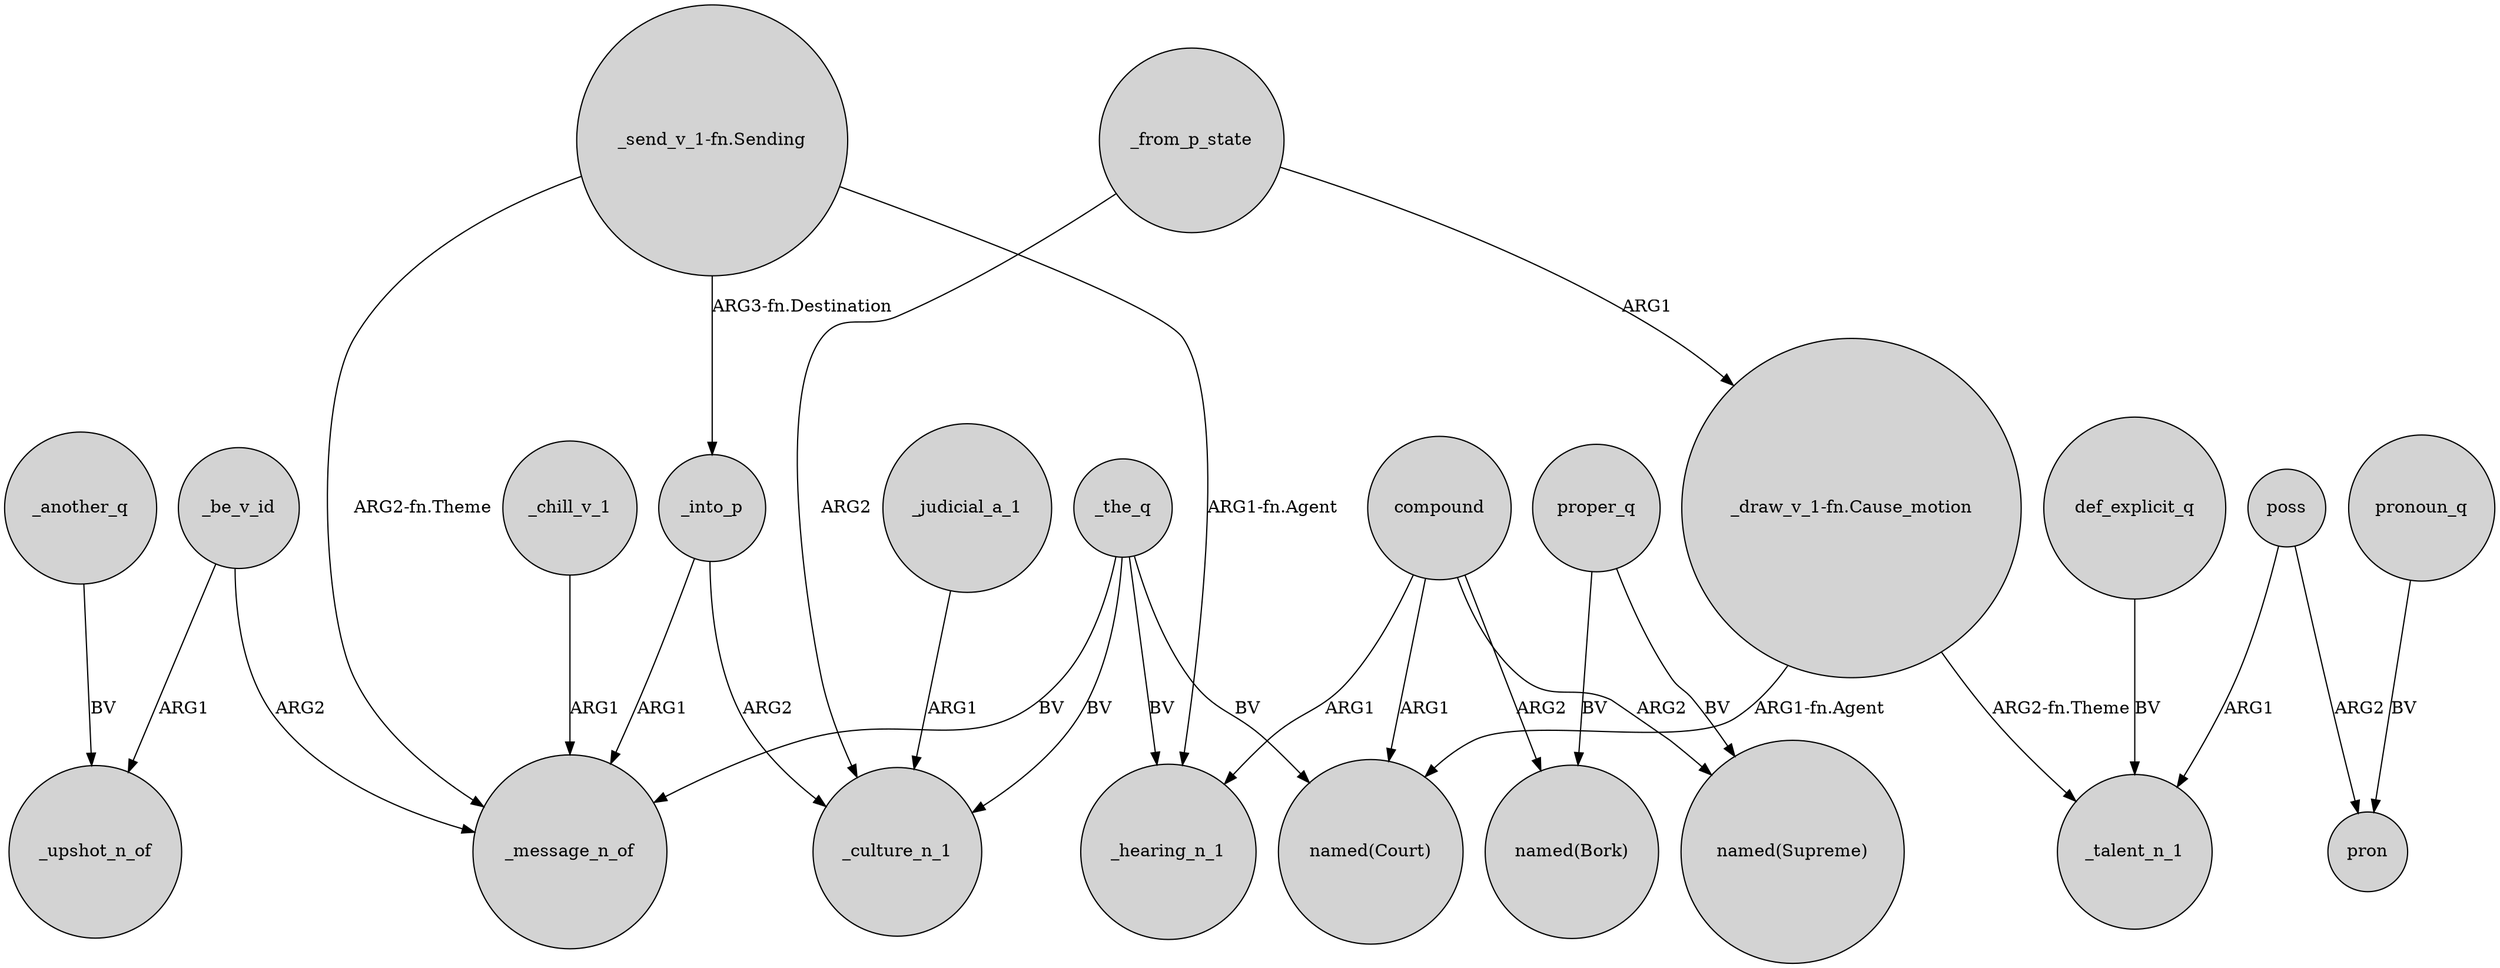 digraph {
	node [shape=circle style=filled]
	_another_q -> _upshot_n_of [label=BV]
	poss -> pron [label=ARG2]
	_judicial_a_1 -> _culture_n_1 [label=ARG1]
	compound -> _hearing_n_1 [label=ARG1]
	"_send_v_1-fn.Sending" -> _message_n_of [label="ARG2-fn.Theme"]
	"_send_v_1-fn.Sending" -> _into_p [label="ARG3-fn.Destination"]
	_the_q -> "named(Court)" [label=BV]
	proper_q -> "named(Bork)" [label=BV]
	_from_p_state -> "_draw_v_1-fn.Cause_motion" [label=ARG1]
	_the_q -> _hearing_n_1 [label=BV]
	_the_q -> _culture_n_1 [label=BV]
	poss -> _talent_n_1 [label=ARG1]
	pronoun_q -> pron [label=BV]
	_chill_v_1 -> _message_n_of [label=ARG1]
	"_draw_v_1-fn.Cause_motion" -> _talent_n_1 [label="ARG2-fn.Theme"]
	compound -> "named(Supreme)" [label=ARG2]
	proper_q -> "named(Supreme)" [label=BV]
	"_draw_v_1-fn.Cause_motion" -> "named(Court)" [label="ARG1-fn.Agent"]
	_into_p -> _message_n_of [label=ARG1]
	_be_v_id -> _message_n_of [label=ARG2]
	_be_v_id -> _upshot_n_of [label=ARG1]
	def_explicit_q -> _talent_n_1 [label=BV]
	compound -> "named(Bork)" [label=ARG2]
	_into_p -> _culture_n_1 [label=ARG2]
	_the_q -> _message_n_of [label=BV]
	compound -> "named(Court)" [label=ARG1]
	_from_p_state -> _culture_n_1 [label=ARG2]
	"_send_v_1-fn.Sending" -> _hearing_n_1 [label="ARG1-fn.Agent"]
}
